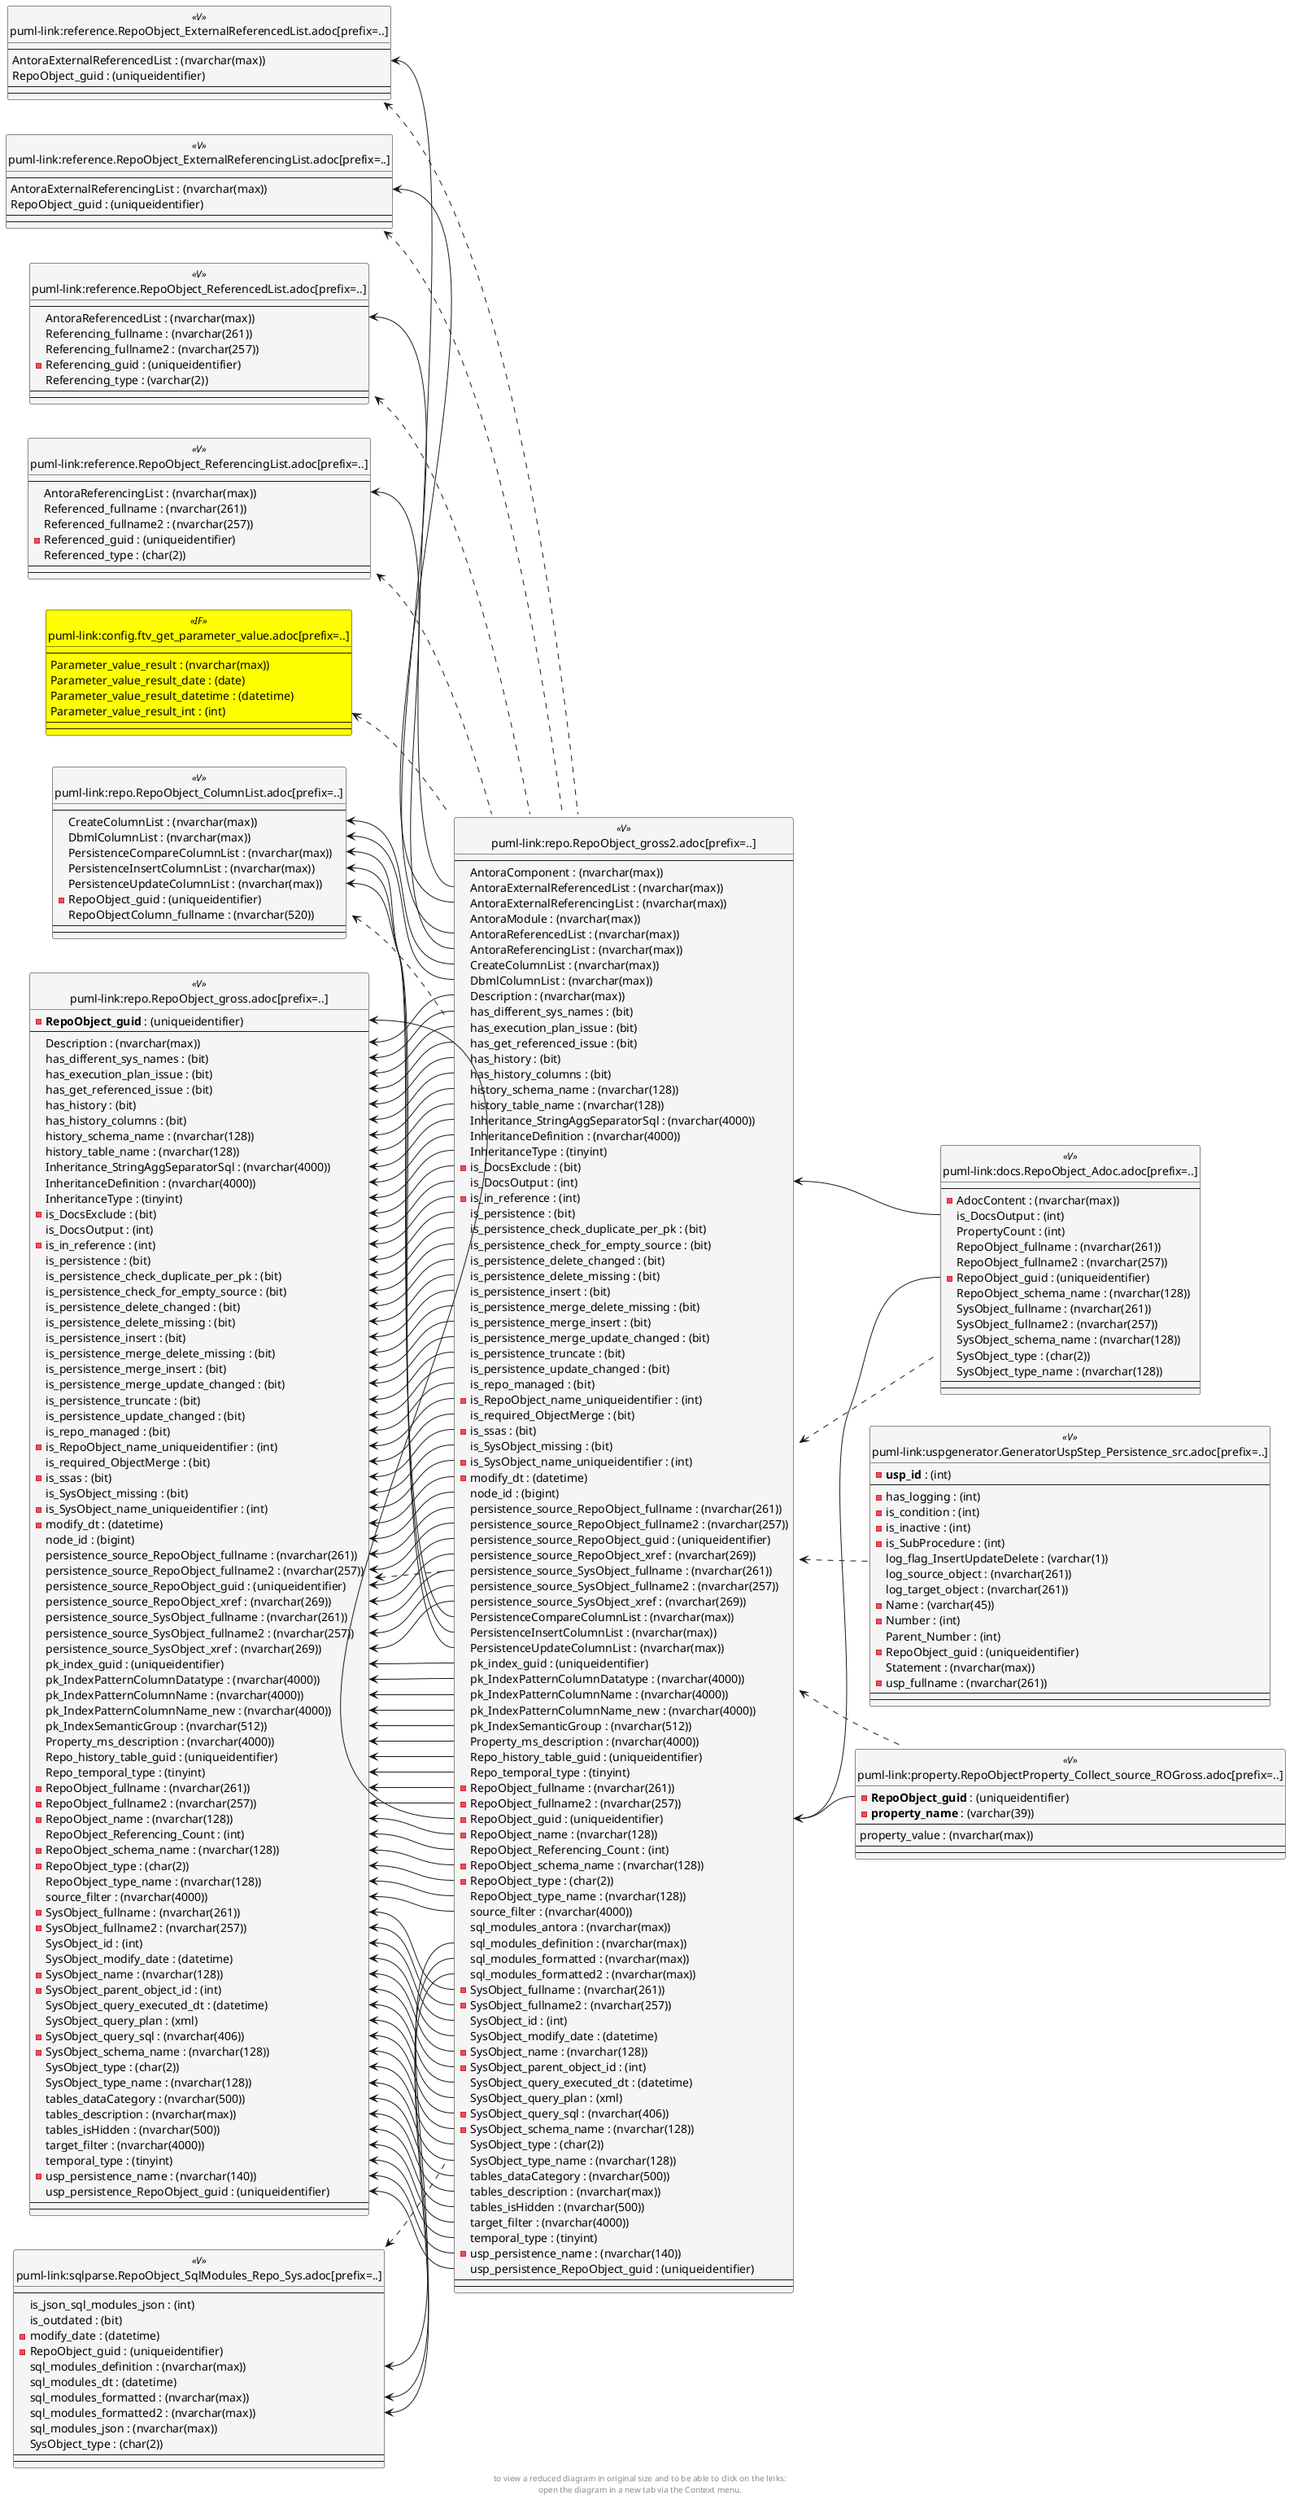 @startuml
left to right direction
'top to bottom direction
hide circle
'avoide "." issues:
set namespaceSeparator none


skinparam class {
  BackgroundColor White
  BackgroundColor<<FN>> Yellow
  BackgroundColor<<FS>> Yellow
  BackgroundColor<<FT>> LightGray
  BackgroundColor<<IF>> Yellow
  BackgroundColor<<IS>> Yellow
  BackgroundColor<<P>> Aqua
  BackgroundColor<<PC>> Aqua
  BackgroundColor<<SN>> Yellow
  BackgroundColor<<SO>> SlateBlue
  BackgroundColor<<TF>> LightGray
  BackgroundColor<<TR>> Tomato
  BackgroundColor<<U>> White
  BackgroundColor<<V>> WhiteSmoke
  BackgroundColor<<X>> Aqua
}


entity "puml-link:config.ftv_get_parameter_value.adoc[prefix=..]" as config.ftv_get_parameter_value << IF >> {
  --
  Parameter_value_result : (nvarchar(max))
  Parameter_value_result_date : (date)
  Parameter_value_result_datetime : (datetime)
  Parameter_value_result_int : (int)
  --
  --
}

entity "puml-link:docs.RepoObject_Adoc.adoc[prefix=..]" as docs.RepoObject_Adoc << V >> {
  --
  - AdocContent : (nvarchar(max))
  is_DocsOutput : (int)
  PropertyCount : (int)
  RepoObject_fullname : (nvarchar(261))
  RepoObject_fullname2 : (nvarchar(257))
  - RepoObject_guid : (uniqueidentifier)
  RepoObject_schema_name : (nvarchar(128))
  SysObject_fullname : (nvarchar(261))
  SysObject_fullname2 : (nvarchar(257))
  SysObject_schema_name : (nvarchar(128))
  SysObject_type : (char(2))
  SysObject_type_name : (nvarchar(128))
  --
  --
}

entity "puml-link:property.RepoObjectProperty_Collect_source_ROGross.adoc[prefix=..]" as property.RepoObjectProperty_Collect_source_ROGross << V >> {
  - **RepoObject_guid** : (uniqueidentifier)
  - **property_name** : (varchar(39))
  --
  property_value : (nvarchar(max))
  --
  --
}

entity "puml-link:reference.RepoObject_ExternalReferencedList.adoc[prefix=..]" as reference.RepoObject_ExternalReferencedList << V >> {
  --
  AntoraExternalReferencedList : (nvarchar(max))
  RepoObject_guid : (uniqueidentifier)
  --
  --
}

entity "puml-link:reference.RepoObject_ExternalReferencingList.adoc[prefix=..]" as reference.RepoObject_ExternalReferencingList << V >> {
  --
  AntoraExternalReferencingList : (nvarchar(max))
  RepoObject_guid : (uniqueidentifier)
  --
  --
}

entity "puml-link:reference.RepoObject_ReferencedList.adoc[prefix=..]" as reference.RepoObject_ReferencedList << V >> {
  --
  AntoraReferencedList : (nvarchar(max))
  Referencing_fullname : (nvarchar(261))
  Referencing_fullname2 : (nvarchar(257))
  - Referencing_guid : (uniqueidentifier)
  Referencing_type : (varchar(2))
  --
  --
}

entity "puml-link:reference.RepoObject_ReferencingList.adoc[prefix=..]" as reference.RepoObject_ReferencingList << V >> {
  --
  AntoraReferencingList : (nvarchar(max))
  Referenced_fullname : (nvarchar(261))
  Referenced_fullname2 : (nvarchar(257))
  - Referenced_guid : (uniqueidentifier)
  Referenced_type : (char(2))
  --
  --
}

entity "puml-link:repo.RepoObject_ColumnList.adoc[prefix=..]" as repo.RepoObject_ColumnList << V >> {
  --
  CreateColumnList : (nvarchar(max))
  DbmlColumnList : (nvarchar(max))
  PersistenceCompareColumnList : (nvarchar(max))
  PersistenceInsertColumnList : (nvarchar(max))
  PersistenceUpdateColumnList : (nvarchar(max))
  - RepoObject_guid : (uniqueidentifier)
  RepoObjectColumn_fullname : (nvarchar(520))
  --
  --
}

entity "puml-link:repo.RepoObject_gross.adoc[prefix=..]" as repo.RepoObject_gross << V >> {
  - **RepoObject_guid** : (uniqueidentifier)
  --
  Description : (nvarchar(max))
  has_different_sys_names : (bit)
  has_execution_plan_issue : (bit)
  has_get_referenced_issue : (bit)
  has_history : (bit)
  has_history_columns : (bit)
  history_schema_name : (nvarchar(128))
  history_table_name : (nvarchar(128))
  Inheritance_StringAggSeparatorSql : (nvarchar(4000))
  InheritanceDefinition : (nvarchar(4000))
  InheritanceType : (tinyint)
  - is_DocsExclude : (bit)
  is_DocsOutput : (int)
  - is_in_reference : (int)
  is_persistence : (bit)
  is_persistence_check_duplicate_per_pk : (bit)
  is_persistence_check_for_empty_source : (bit)
  is_persistence_delete_changed : (bit)
  is_persistence_delete_missing : (bit)
  is_persistence_insert : (bit)
  is_persistence_merge_delete_missing : (bit)
  is_persistence_merge_insert : (bit)
  is_persistence_merge_update_changed : (bit)
  is_persistence_truncate : (bit)
  is_persistence_update_changed : (bit)
  is_repo_managed : (bit)
  - is_RepoObject_name_uniqueidentifier : (int)
  is_required_ObjectMerge : (bit)
  - is_ssas : (bit)
  is_SysObject_missing : (bit)
  - is_SysObject_name_uniqueidentifier : (int)
  - modify_dt : (datetime)
  node_id : (bigint)
  persistence_source_RepoObject_fullname : (nvarchar(261))
  persistence_source_RepoObject_fullname2 : (nvarchar(257))
  persistence_source_RepoObject_guid : (uniqueidentifier)
  persistence_source_RepoObject_xref : (nvarchar(269))
  persistence_source_SysObject_fullname : (nvarchar(261))
  persistence_source_SysObject_fullname2 : (nvarchar(257))
  persistence_source_SysObject_xref : (nvarchar(269))
  pk_index_guid : (uniqueidentifier)
  pk_IndexPatternColumnDatatype : (nvarchar(4000))
  pk_IndexPatternColumnName : (nvarchar(4000))
  pk_IndexPatternColumnName_new : (nvarchar(4000))
  pk_IndexSemanticGroup : (nvarchar(512))
  Property_ms_description : (nvarchar(4000))
  Repo_history_table_guid : (uniqueidentifier)
  Repo_temporal_type : (tinyint)
  - RepoObject_fullname : (nvarchar(261))
  - RepoObject_fullname2 : (nvarchar(257))
  - RepoObject_name : (nvarchar(128))
  RepoObject_Referencing_Count : (int)
  - RepoObject_schema_name : (nvarchar(128))
  - RepoObject_type : (char(2))
  RepoObject_type_name : (nvarchar(128))
  source_filter : (nvarchar(4000))
  - SysObject_fullname : (nvarchar(261))
  - SysObject_fullname2 : (nvarchar(257))
  SysObject_id : (int)
  SysObject_modify_date : (datetime)
  - SysObject_name : (nvarchar(128))
  - SysObject_parent_object_id : (int)
  SysObject_query_executed_dt : (datetime)
  SysObject_query_plan : (xml)
  - SysObject_query_sql : (nvarchar(406))
  - SysObject_schema_name : (nvarchar(128))
  SysObject_type : (char(2))
  SysObject_type_name : (nvarchar(128))
  tables_dataCategory : (nvarchar(500))
  tables_description : (nvarchar(max))
  tables_isHidden : (nvarchar(500))
  target_filter : (nvarchar(4000))
  temporal_type : (tinyint)
  - usp_persistence_name : (nvarchar(140))
  usp_persistence_RepoObject_guid : (uniqueidentifier)
  --
  --
}

entity "puml-link:repo.RepoObject_gross2.adoc[prefix=..]" as repo.RepoObject_gross2 << V >> {
  --
  AntoraComponent : (nvarchar(max))
  AntoraExternalReferencedList : (nvarchar(max))
  AntoraExternalReferencingList : (nvarchar(max))
  AntoraModule : (nvarchar(max))
  AntoraReferencedList : (nvarchar(max))
  AntoraReferencingList : (nvarchar(max))
  CreateColumnList : (nvarchar(max))
  DbmlColumnList : (nvarchar(max))
  Description : (nvarchar(max))
  has_different_sys_names : (bit)
  has_execution_plan_issue : (bit)
  has_get_referenced_issue : (bit)
  has_history : (bit)
  has_history_columns : (bit)
  history_schema_name : (nvarchar(128))
  history_table_name : (nvarchar(128))
  Inheritance_StringAggSeparatorSql : (nvarchar(4000))
  InheritanceDefinition : (nvarchar(4000))
  InheritanceType : (tinyint)
  - is_DocsExclude : (bit)
  is_DocsOutput : (int)
  - is_in_reference : (int)
  is_persistence : (bit)
  is_persistence_check_duplicate_per_pk : (bit)
  is_persistence_check_for_empty_source : (bit)
  is_persistence_delete_changed : (bit)
  is_persistence_delete_missing : (bit)
  is_persistence_insert : (bit)
  is_persistence_merge_delete_missing : (bit)
  is_persistence_merge_insert : (bit)
  is_persistence_merge_update_changed : (bit)
  is_persistence_truncate : (bit)
  is_persistence_update_changed : (bit)
  is_repo_managed : (bit)
  - is_RepoObject_name_uniqueidentifier : (int)
  is_required_ObjectMerge : (bit)
  - is_ssas : (bit)
  is_SysObject_missing : (bit)
  - is_SysObject_name_uniqueidentifier : (int)
  - modify_dt : (datetime)
  node_id : (bigint)
  persistence_source_RepoObject_fullname : (nvarchar(261))
  persistence_source_RepoObject_fullname2 : (nvarchar(257))
  persistence_source_RepoObject_guid : (uniqueidentifier)
  persistence_source_RepoObject_xref : (nvarchar(269))
  persistence_source_SysObject_fullname : (nvarchar(261))
  persistence_source_SysObject_fullname2 : (nvarchar(257))
  persistence_source_SysObject_xref : (nvarchar(269))
  PersistenceCompareColumnList : (nvarchar(max))
  PersistenceInsertColumnList : (nvarchar(max))
  PersistenceUpdateColumnList : (nvarchar(max))
  pk_index_guid : (uniqueidentifier)
  pk_IndexPatternColumnDatatype : (nvarchar(4000))
  pk_IndexPatternColumnName : (nvarchar(4000))
  pk_IndexPatternColumnName_new : (nvarchar(4000))
  pk_IndexSemanticGroup : (nvarchar(512))
  Property_ms_description : (nvarchar(4000))
  Repo_history_table_guid : (uniqueidentifier)
  Repo_temporal_type : (tinyint)
  - RepoObject_fullname : (nvarchar(261))
  - RepoObject_fullname2 : (nvarchar(257))
  - RepoObject_guid : (uniqueidentifier)
  - RepoObject_name : (nvarchar(128))
  RepoObject_Referencing_Count : (int)
  - RepoObject_schema_name : (nvarchar(128))
  - RepoObject_type : (char(2))
  RepoObject_type_name : (nvarchar(128))
  source_filter : (nvarchar(4000))
  sql_modules_antora : (nvarchar(max))
  sql_modules_definition : (nvarchar(max))
  sql_modules_formatted : (nvarchar(max))
  sql_modules_formatted2 : (nvarchar(max))
  - SysObject_fullname : (nvarchar(261))
  - SysObject_fullname2 : (nvarchar(257))
  SysObject_id : (int)
  SysObject_modify_date : (datetime)
  - SysObject_name : (nvarchar(128))
  - SysObject_parent_object_id : (int)
  SysObject_query_executed_dt : (datetime)
  SysObject_query_plan : (xml)
  - SysObject_query_sql : (nvarchar(406))
  - SysObject_schema_name : (nvarchar(128))
  SysObject_type : (char(2))
  SysObject_type_name : (nvarchar(128))
  tables_dataCategory : (nvarchar(500))
  tables_description : (nvarchar(max))
  tables_isHidden : (nvarchar(500))
  target_filter : (nvarchar(4000))
  temporal_type : (tinyint)
  - usp_persistence_name : (nvarchar(140))
  usp_persistence_RepoObject_guid : (uniqueidentifier)
  --
  --
}

entity "puml-link:sqlparse.RepoObject_SqlModules_Repo_Sys.adoc[prefix=..]" as sqlparse.RepoObject_SqlModules_Repo_Sys << V >> {
  --
  is_json_sql_modules_json : (int)
  is_outdated : (bit)
  - modify_date : (datetime)
  - RepoObject_guid : (uniqueidentifier)
  sql_modules_definition : (nvarchar(max))
  sql_modules_dt : (datetime)
  sql_modules_formatted : (nvarchar(max))
  sql_modules_formatted2 : (nvarchar(max))
  sql_modules_json : (nvarchar(max))
  SysObject_type : (char(2))
  --
  --
}

entity "puml-link:uspgenerator.GeneratorUspStep_Persistence_src.adoc[prefix=..]" as uspgenerator.GeneratorUspStep_Persistence_src << V >> {
  - **usp_id** : (int)
  --
  - has_logging : (int)
  - is_condition : (int)
  - is_inactive : (int)
  - is_SubProcedure : (int)
  log_flag_InsertUpdateDelete : (varchar(1))
  log_source_object : (nvarchar(261))
  log_target_object : (nvarchar(261))
  - Name : (varchar(45))
  - Number : (int)
  Parent_Number : (int)
  - RepoObject_guid : (uniqueidentifier)
  Statement : (nvarchar(max))
  - usp_fullname : (nvarchar(261))
  --
  --
}

config.ftv_get_parameter_value <.. repo.RepoObject_gross2
reference.RepoObject_ExternalReferencedList <.. repo.RepoObject_gross2
reference.RepoObject_ExternalReferencingList <.. repo.RepoObject_gross2
reference.RepoObject_ReferencedList <.. repo.RepoObject_gross2
reference.RepoObject_ReferencingList <.. repo.RepoObject_gross2
repo.RepoObject_ColumnList <.. repo.RepoObject_gross2
repo.RepoObject_gross <.. repo.RepoObject_gross2
repo.RepoObject_gross2 <.. uspgenerator.GeneratorUspStep_Persistence_src
repo.RepoObject_gross2 <.. property.RepoObjectProperty_Collect_source_ROGross
repo.RepoObject_gross2 <.. docs.RepoObject_Adoc
sqlparse.RepoObject_SqlModules_Repo_Sys <.. repo.RepoObject_gross2
reference.RepoObject_ExternalReferencedList::AntoraExternalReferencedList <-- repo.RepoObject_gross2::AntoraExternalReferencedList
reference.RepoObject_ExternalReferencingList::AntoraExternalReferencingList <-- repo.RepoObject_gross2::AntoraExternalReferencingList
reference.RepoObject_ReferencedList::AntoraReferencedList <-- repo.RepoObject_gross2::AntoraReferencedList
reference.RepoObject_ReferencingList::AntoraReferencingList <-- repo.RepoObject_gross2::AntoraReferencingList
repo.RepoObject_ColumnList::CreateColumnList <-- repo.RepoObject_gross2::CreateColumnList
repo.RepoObject_ColumnList::DbmlColumnList <-- repo.RepoObject_gross2::DbmlColumnList
repo.RepoObject_ColumnList::PersistenceCompareColumnList <-- repo.RepoObject_gross2::PersistenceCompareColumnList
repo.RepoObject_ColumnList::PersistenceInsertColumnList <-- repo.RepoObject_gross2::PersistenceInsertColumnList
repo.RepoObject_ColumnList::PersistenceUpdateColumnList <-- repo.RepoObject_gross2::PersistenceUpdateColumnList
repo.RepoObject_gross::Description <-- repo.RepoObject_gross2::Description
repo.RepoObject_gross::has_different_sys_names <-- repo.RepoObject_gross2::has_different_sys_names
repo.RepoObject_gross::has_execution_plan_issue <-- repo.RepoObject_gross2::has_execution_plan_issue
repo.RepoObject_gross::has_get_referenced_issue <-- repo.RepoObject_gross2::has_get_referenced_issue
repo.RepoObject_gross::has_history <-- repo.RepoObject_gross2::has_history
repo.RepoObject_gross::has_history_columns <-- repo.RepoObject_gross2::has_history_columns
repo.RepoObject_gross::history_schema_name <-- repo.RepoObject_gross2::history_schema_name
repo.RepoObject_gross::history_table_name <-- repo.RepoObject_gross2::history_table_name
repo.RepoObject_gross::Inheritance_StringAggSeparatorSql <-- repo.RepoObject_gross2::Inheritance_StringAggSeparatorSql
repo.RepoObject_gross::InheritanceDefinition <-- repo.RepoObject_gross2::InheritanceDefinition
repo.RepoObject_gross::InheritanceType <-- repo.RepoObject_gross2::InheritanceType
repo.RepoObject_gross::is_DocsExclude <-- repo.RepoObject_gross2::is_DocsExclude
repo.RepoObject_gross::is_DocsOutput <-- repo.RepoObject_gross2::is_DocsOutput
repo.RepoObject_gross::is_in_reference <-- repo.RepoObject_gross2::is_in_reference
repo.RepoObject_gross::is_persistence <-- repo.RepoObject_gross2::is_persistence
repo.RepoObject_gross::is_persistence_check_duplicate_per_pk <-- repo.RepoObject_gross2::is_persistence_check_duplicate_per_pk
repo.RepoObject_gross::is_persistence_check_for_empty_source <-- repo.RepoObject_gross2::is_persistence_check_for_empty_source
repo.RepoObject_gross::is_persistence_delete_changed <-- repo.RepoObject_gross2::is_persistence_delete_changed
repo.RepoObject_gross::is_persistence_delete_missing <-- repo.RepoObject_gross2::is_persistence_delete_missing
repo.RepoObject_gross::is_persistence_insert <-- repo.RepoObject_gross2::is_persistence_insert
repo.RepoObject_gross::is_persistence_merge_delete_missing <-- repo.RepoObject_gross2::is_persistence_merge_delete_missing
repo.RepoObject_gross::is_persistence_merge_insert <-- repo.RepoObject_gross2::is_persistence_merge_insert
repo.RepoObject_gross::is_persistence_merge_update_changed <-- repo.RepoObject_gross2::is_persistence_merge_update_changed
repo.RepoObject_gross::is_persistence_truncate <-- repo.RepoObject_gross2::is_persistence_truncate
repo.RepoObject_gross::is_persistence_update_changed <-- repo.RepoObject_gross2::is_persistence_update_changed
repo.RepoObject_gross::is_repo_managed <-- repo.RepoObject_gross2::is_repo_managed
repo.RepoObject_gross::is_RepoObject_name_uniqueidentifier <-- repo.RepoObject_gross2::is_RepoObject_name_uniqueidentifier
repo.RepoObject_gross::is_required_ObjectMerge <-- repo.RepoObject_gross2::is_required_ObjectMerge
repo.RepoObject_gross::is_ssas <-- repo.RepoObject_gross2::is_ssas
repo.RepoObject_gross::is_SysObject_missing <-- repo.RepoObject_gross2::is_SysObject_missing
repo.RepoObject_gross::is_SysObject_name_uniqueidentifier <-- repo.RepoObject_gross2::is_SysObject_name_uniqueidentifier
repo.RepoObject_gross::modify_dt <-- repo.RepoObject_gross2::modify_dt
repo.RepoObject_gross::node_id <-- repo.RepoObject_gross2::node_id
repo.RepoObject_gross::persistence_source_RepoObject_fullname <-- repo.RepoObject_gross2::persistence_source_RepoObject_fullname
repo.RepoObject_gross::persistence_source_RepoObject_fullname2 <-- repo.RepoObject_gross2::persistence_source_RepoObject_fullname2
repo.RepoObject_gross::persistence_source_RepoObject_guid <-- repo.RepoObject_gross2::persistence_source_RepoObject_guid
repo.RepoObject_gross::persistence_source_RepoObject_xref <-- repo.RepoObject_gross2::persistence_source_RepoObject_xref
repo.RepoObject_gross::persistence_source_SysObject_fullname <-- repo.RepoObject_gross2::persistence_source_SysObject_fullname
repo.RepoObject_gross::persistence_source_SysObject_fullname2 <-- repo.RepoObject_gross2::persistence_source_SysObject_fullname2
repo.RepoObject_gross::persistence_source_SysObject_xref <-- repo.RepoObject_gross2::persistence_source_SysObject_xref
repo.RepoObject_gross::pk_index_guid <-- repo.RepoObject_gross2::pk_index_guid
repo.RepoObject_gross::pk_IndexPatternColumnDatatype <-- repo.RepoObject_gross2::pk_IndexPatternColumnDatatype
repo.RepoObject_gross::pk_IndexPatternColumnName <-- repo.RepoObject_gross2::pk_IndexPatternColumnName
repo.RepoObject_gross::pk_IndexPatternColumnName_new <-- repo.RepoObject_gross2::pk_IndexPatternColumnName_new
repo.RepoObject_gross::pk_IndexSemanticGroup <-- repo.RepoObject_gross2::pk_IndexSemanticGroup
repo.RepoObject_gross::Property_ms_description <-- repo.RepoObject_gross2::Property_ms_description
repo.RepoObject_gross::Repo_history_table_guid <-- repo.RepoObject_gross2::Repo_history_table_guid
repo.RepoObject_gross::Repo_temporal_type <-- repo.RepoObject_gross2::Repo_temporal_type
repo.RepoObject_gross::RepoObject_fullname <-- repo.RepoObject_gross2::RepoObject_fullname
repo.RepoObject_gross::RepoObject_fullname2 <-- repo.RepoObject_gross2::RepoObject_fullname2
repo.RepoObject_gross::RepoObject_guid <-- repo.RepoObject_gross2::RepoObject_guid
repo.RepoObject_gross::RepoObject_name <-- repo.RepoObject_gross2::RepoObject_name
repo.RepoObject_gross::RepoObject_Referencing_Count <-- repo.RepoObject_gross2::RepoObject_Referencing_Count
repo.RepoObject_gross::RepoObject_schema_name <-- repo.RepoObject_gross2::RepoObject_schema_name
repo.RepoObject_gross::RepoObject_type <-- repo.RepoObject_gross2::RepoObject_type
repo.RepoObject_gross::RepoObject_type_name <-- repo.RepoObject_gross2::RepoObject_type_name
repo.RepoObject_gross::source_filter <-- repo.RepoObject_gross2::source_filter
repo.RepoObject_gross::SysObject_fullname <-- repo.RepoObject_gross2::SysObject_fullname
repo.RepoObject_gross::SysObject_fullname2 <-- repo.RepoObject_gross2::SysObject_fullname2
repo.RepoObject_gross::SysObject_id <-- repo.RepoObject_gross2::SysObject_id
repo.RepoObject_gross::SysObject_modify_date <-- repo.RepoObject_gross2::SysObject_modify_date
repo.RepoObject_gross::SysObject_name <-- repo.RepoObject_gross2::SysObject_name
repo.RepoObject_gross::SysObject_parent_object_id <-- repo.RepoObject_gross2::SysObject_parent_object_id
repo.RepoObject_gross::SysObject_query_executed_dt <-- repo.RepoObject_gross2::SysObject_query_executed_dt
repo.RepoObject_gross::SysObject_query_plan <-- repo.RepoObject_gross2::SysObject_query_plan
repo.RepoObject_gross::SysObject_query_sql <-- repo.RepoObject_gross2::SysObject_query_sql
repo.RepoObject_gross::SysObject_schema_name <-- repo.RepoObject_gross2::SysObject_schema_name
repo.RepoObject_gross::SysObject_type <-- repo.RepoObject_gross2::SysObject_type
repo.RepoObject_gross::SysObject_type_name <-- repo.RepoObject_gross2::SysObject_type_name
repo.RepoObject_gross::tables_dataCategory <-- repo.RepoObject_gross2::tables_dataCategory
repo.RepoObject_gross::tables_description <-- repo.RepoObject_gross2::tables_description
repo.RepoObject_gross::tables_isHidden <-- repo.RepoObject_gross2::tables_isHidden
repo.RepoObject_gross::target_filter <-- repo.RepoObject_gross2::target_filter
repo.RepoObject_gross::temporal_type <-- repo.RepoObject_gross2::temporal_type
repo.RepoObject_gross::usp_persistence_name <-- repo.RepoObject_gross2::usp_persistence_name
repo.RepoObject_gross::usp_persistence_RepoObject_guid <-- repo.RepoObject_gross2::usp_persistence_RepoObject_guid
repo.RepoObject_gross2::is_DocsOutput <-- docs.RepoObject_Adoc::is_DocsOutput
repo.RepoObject_gross2::RepoObject_guid <-- docs.RepoObject_Adoc::RepoObject_guid
repo.RepoObject_gross2::RepoObject_guid <-- property.RepoObjectProperty_Collect_source_ROGross::RepoObject_guid
sqlparse.RepoObject_SqlModules_Repo_Sys::sql_modules_definition <-- repo.RepoObject_gross2::sql_modules_definition
sqlparse.RepoObject_SqlModules_Repo_Sys::sql_modules_formatted <-- repo.RepoObject_gross2::sql_modules_formatted
sqlparse.RepoObject_SqlModules_Repo_Sys::sql_modules_formatted2 <-- repo.RepoObject_gross2::sql_modules_formatted2
footer
to view a reduced diagram in original size and to be able to click on the links:
open the diagram in a new tab via the Context menu.
end footer

@enduml


